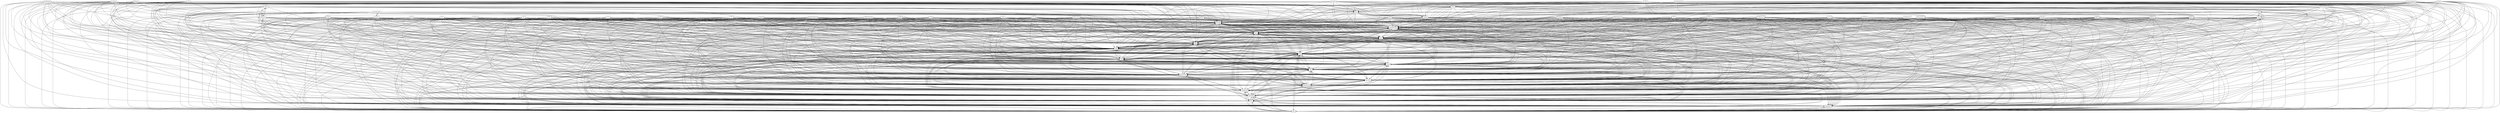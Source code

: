 digraph{
graph [rankdir=TB];
node [shape=box];
edge [arrowhead=normal];
0[label="Format",]
1[label="Search",]
2[label="HTTP",]
3[label="EditPreferences",]
4[label="VCD",]
5[label="OGG",]
6[label="DV",]
7[label="DivX",]
8[label="SeTtings",]
9[label="Fast",]
10[label="MediaDatabase",]
11[label="SUBRip",]
12[label="Add",]
13[label="SelectChapter",]
14[label="SUBViewer",]
15[label="HTwoSixFour",]
16[label="Play",]
17[label="VideoPlayer",]
18[label="WAV",]
19[label="DVDVideo",]
20[label="MJPEG",]
21[label="Slow",]
22[label="AVI",]
23[label="MPEG_Zero",]
24[label="Color",]
25[label="Plugins",]
26[label="InputMedia",]
27[label="VPlayer",]
28[label="VideoFormat",]
29[label="Playlist",]
30[label="SVCD",]
31[label="Arial",]
32[label="RemoteControl",]
33[label="ImageControl",]
34[label="Execution",]
35[label="UDPUnicast",]
36[label="UDPMulticast",]
37[label="Lighting",]
38[label="Courier",]
39[label="InputFormat",]
40[label="Classify",]
41[label="Stop",]
42[label="Control",]
43[label="View",]
44[label="Time",]
45[label="Font",]
46[label="MPEG",]
47[label="ASFWMVWMA",]
48[label="Remove",]
49[label="Apply",]
50[label="Download",]
51[label="MMS",]
52[label="Subtitle",]
53[label="Seek",]
54[label="Input",]
55[label="Skin",]
56[label="FLV",]
57[label="XViD",]
58[label="File",]
59[label="CinePak",]
60[label="MPFour",]
61[label="MPEGencoder",]
62[label="DVB",]
63[label="TCP",]
64[label="WMV",]
65[label="Next",]
66[label="USF",]
67[label="Pause",]
68[label="Sami",]
69[label="ClosedCaption",]
70[label="TimesNewRoman",]
0->8[label="",]
0->10[label="",]
0->16[label="",]
0->17[label="",]
0->24[label="",]
0->26[label="",]
0->28[label="",]
0->33[label="",]
0->34[label="",]
0->39[label="",]
0->41[label="",]
0->42[label="",]
0->43[label="",]
0->44[label="",]
0->45[label="",]
0->52[label="",]
0->53[label="",]
0->54[label="",]
0->65[label="",]
0->67[label="",]
1->8[label="",]
1->10[label="",]
1->16[label="",]
1->17[label="",]
1->24[label="",]
1->26[label="",]
1->28[label="",]
1->33[label="",]
1->34[label="",]
1->39[label="",]
1->41[label="",]
1->42[label="",]
1->43[label="",]
1->44[label="",]
1->53[label="",]
1->54[label="",]
1->65[label="",]
1->67[label="",]
2->8[label="",]
2->10[label="",]
2->16[label="",]
2->17[label="",]
2->24[label="",]
2->26[label="",]
2->28[label="",]
2->33[label="",]
2->34[label="",]
2->39[label="",]
2->41[label="",]
2->42[label="",]
2->43[label="",]
2->44[label="",]
2->53[label="",]
2->54[label="",]
2->65[label="",]
2->67[label="",]
3->8[label="",]
3->10[label="",]
3->16[label="",]
3->17[label="",]
3->24[label="",]
3->26[label="",]
3->28[label="",]
3->33[label="",]
3->34[label="",]
3->39[label="",]
3->41[label="",]
3->42[label="",]
3->43[label="",]
3->44[label="",]
3->53[label="",]
3->54[label="",]
3->65[label="",]
3->67[label="",]
4->8[label="",]
4->10[label="",]
4->16[label="",]
4->17[label="",]
4->24[label="",]
4->26[label="",]
4->28[label="",]
4->33[label="",]
4->34[label="",]
4->39[label="",]
4->41[label="",]
4->42[label="",]
4->43[label="",]
4->44[label="",]
4->53[label="",]
4->54[label="",]
4->65[label="",]
4->67[label="",]
5->8[label="",]
5->10[label="",]
5->16[label="",]
5->17[label="",]
5->24[label="",]
5->26[label="",]
5->28[label="",]
5->33[label="",]
5->34[label="",]
5->39[label="",]
5->41[label="",]
5->42[label="",]
5->43[label="",]
5->44[label="",]
5->53[label="",]
5->54[label="",]
5->65[label="",]
5->67[label="",]
6->8[label="",]
6->10[label="",]
6->16[label="",]
6->17[label="",]
6->24[label="",]
6->26[label="",]
6->28[label="",]
6->33[label="",]
6->34[label="",]
6->39[label="",]
6->41[label="",]
6->42[label="",]
6->43[label="",]
6->44[label="",]
6->53[label="",]
6->54[label="",]
6->65[label="",]
6->67[label="",]
7->8[label="",]
7->10[label="",]
7->16[label="",]
7->17[label="",]
7->24[label="",]
7->26[label="",]
7->28[label="",]
7->33[label="",]
7->34[label="",]
7->39[label="",]
7->41[label="",]
7->42[label="",]
7->43[label="",]
7->44[label="",]
7->53[label="",]
7->54[label="",]
7->65[label="",]
7->67[label="",]
8->10[label="",]
8->16[label="",]
8->17[label="",]
8->24[label="",]
8->26[label="",]
8->28[label="",]
8->33[label="",]
8->34[label="",]
8->39[label="",]
8->41[label="",]
8->42[label="",]
8->43[label="",]
8->44[label="",]
8->53[label="",]
8->54[label="",]
8->65[label="",]
8->67[label="",]
9->8[label="",]
9->10[label="",]
9->16[label="",]
9->17[label="",]
9->24[label="",]
9->26[label="",]
9->28[label="",]
9->33[label="",]
9->34[label="",]
9->39[label="",]
9->41[label="",]
9->42[label="",]
9->43[label="",]
9->44[label="",]
9->53[label="",]
9->54[label="",]
9->65[label="",]
9->67[label="",]
10->8[label="",]
10->16[label="",]
10->17[label="",]
10->24[label="",]
10->26[label="",]
10->28[label="",]
10->33[label="",]
10->34[label="",]
10->39[label="",]
10->41[label="",]
10->42[label="",]
10->43[label="",]
10->44[label="",]
10->53[label="",]
10->54[label="",]
10->65[label="",]
10->67[label="",]
11->0[label="",]
11->8[label="",]
11->10[label="",]
11->16[label="",]
11->17[label="",]
11->24[label="",]
11->26[label="",]
11->28[label="",]
11->33[label="",]
11->34[label="",]
11->39[label="",]
11->41[label="",]
11->42[label="",]
11->43[label="",]
11->44[label="",]
11->45[label="",]
11->52[label="",]
11->53[label="",]
11->54[label="",]
11->65[label="",]
11->67[label="",]
12->8[label="",]
12->10[label="",]
12->16[label="",]
12->17[label="",]
12->24[label="",]
12->25[label="",]
12->26[label="",]
12->28[label="",]
12->33[label="",]
12->34[label="",]
12->39[label="",]
12->41[label="",]
12->42[label="",]
12->43[label="",]
12->44[label="",]
12->48[label="",]
12->53[label="",]
12->54[label="",]
12->65[label="",]
12->67[label="",]
13->8[label="",]
13->10[label="",]
13->16[label="",]
13->17[label="",]
13->24[label="",]
13->26[label="",]
13->28[label="",]
13->29[label="",]
13->33[label="",]
13->34[label="",]
13->39[label="",]
13->41[label="",]
13->42[label="",]
13->43[label="",]
13->44[label="",]
13->53[label="",]
13->54[label="",]
13->65[label="",]
13->67[label="",]
14->0[label="",]
14->8[label="",]
14->10[label="",]
14->16[label="",]
14->17[label="",]
14->24[label="",]
14->26[label="",]
14->28[label="",]
14->33[label="",]
14->34[label="",]
14->39[label="",]
14->41[label="",]
14->42[label="",]
14->43[label="",]
14->44[label="",]
14->45[label="",]
14->52[label="",]
14->53[label="",]
14->54[label="",]
14->65[label="",]
14->67[label="",]
15->8[label="",]
15->10[label="",]
15->16[label="",]
15->17[label="",]
15->24[label="",]
15->26[label="",]
15->28[label="",]
15->33[label="",]
15->34[label="",]
15->39[label="",]
15->41[label="",]
15->42[label="",]
15->43[label="",]
15->44[label="",]
15->53[label="",]
15->54[label="",]
15->65[label="",]
15->67[label="",]
16->8[label="",]
16->10[label="",]
16->17[label="",]
16->24[label="",]
16->26[label="",]
16->28[label="",]
16->33[label="",]
16->34[label="",]
16->39[label="",]
16->41[label="",]
16->42[label="",]
16->43[label="",]
16->44[label="",]
16->53[label="",]
16->54[label="",]
16->65[label="",]
16->67[label="",]
17->8[label="",]
17->10[label="",]
17->16[label="",]
17->24[label="",]
17->26[label="",]
17->28[label="",]
17->33[label="",]
17->34[label="",]
17->39[label="",]
17->41[label="",]
17->42[label="",]
17->43[label="",]
17->44[label="",]
17->53[label="",]
17->54[label="",]
17->65[label="",]
17->67[label="",]
18->8[label="",]
18->10[label="",]
18->16[label="",]
18->17[label="",]
18->24[label="",]
18->26[label="",]
18->28[label="",]
18->33[label="",]
18->34[label="",]
18->39[label="",]
18->41[label="",]
18->42[label="",]
18->43[label="",]
18->44[label="",]
18->53[label="",]
18->54[label="",]
18->65[label="",]
18->67[label="",]
19->8[label="",]
19->10[label="",]
19->16[label="",]
19->17[label="",]
19->24[label="",]
19->26[label="",]
19->28[label="",]
19->33[label="",]
19->34[label="",]
19->39[label="",]
19->41[label="",]
19->42[label="",]
19->43[label="",]
19->44[label="",]
19->53[label="",]
19->54[label="",]
19->65[label="",]
19->67[label="",]
20->8[label="",]
20->10[label="",]
20->16[label="",]
20->17[label="",]
20->24[label="",]
20->26[label="",]
20->28[label="",]
20->33[label="",]
20->34[label="",]
20->39[label="",]
20->41[label="",]
20->42[label="",]
20->43[label="",]
20->44[label="",]
20->53[label="",]
20->54[label="",]
20->65[label="",]
20->67[label="",]
21->8[label="",]
21->10[label="",]
21->16[label="",]
21->17[label="",]
21->24[label="",]
21->26[label="",]
21->28[label="",]
21->33[label="",]
21->34[label="",]
21->39[label="",]
21->41[label="",]
21->42[label="",]
21->43[label="",]
21->44[label="",]
21->53[label="",]
21->54[label="",]
21->65[label="",]
21->67[label="",]
22->8[label="",]
22->10[label="",]
22->16[label="",]
22->17[label="",]
22->24[label="",]
22->26[label="",]
22->28[label="",]
22->33[label="",]
22->34[label="",]
22->39[label="",]
22->41[label="",]
22->42[label="",]
22->43[label="",]
22->44[label="",]
22->53[label="",]
22->54[label="",]
22->65[label="",]
22->67[label="",]
23->8[label="",]
23->10[label="",]
23->16[label="",]
23->17[label="",]
23->24[label="",]
23->26[label="",]
23->28[label="",]
23->33[label="",]
23->34[label="",]
23->39[label="",]
23->41[label="",]
23->42[label="",]
23->43[label="",]
23->44[label="",]
23->53[label="",]
23->54[label="",]
23->65[label="",]
23->67[label="",]
24->8[label="",]
24->10[label="",]
24->16[label="",]
24->17[label="",]
24->26[label="",]
24->28[label="",]
24->33[label="",]
24->34[label="",]
24->39[label="",]
24->41[label="",]
24->42[label="",]
24->43[label="",]
24->44[label="",]
24->53[label="",]
24->54[label="",]
24->65[label="",]
24->67[label="",]
25->8[label="",]
25->10[label="",]
25->12[label="",]
25->16[label="",]
25->17[label="",]
25->24[label="",]
25->26[label="",]
25->28[label="",]
25->33[label="",]
25->34[label="",]
25->39[label="",]
25->41[label="",]
25->42[label="",]
25->43[label="",]
25->44[label="",]
25->48[label="",]
25->53[label="",]
25->54[label="",]
25->65[label="",]
25->67[label="",]
26->8[label="",]
26->10[label="",]
26->16[label="",]
26->17[label="",]
26->24[label="",]
26->28[label="",]
26->33[label="",]
26->34[label="",]
26->39[label="",]
26->41[label="",]
26->42[label="",]
26->43[label="",]
26->44[label="",]
26->53[label="",]
26->54[label="",]
26->65[label="",]
26->67[label="",]
27->0[label="",]
27->8[label="",]
27->10[label="",]
27->16[label="",]
27->17[label="",]
27->24[label="",]
27->26[label="",]
27->28[label="",]
27->33[label="",]
27->34[label="",]
27->39[label="",]
27->41[label="",]
27->42[label="",]
27->43[label="",]
27->44[label="",]
27->45[label="",]
27->52[label="",]
27->53[label="",]
27->54[label="",]
27->65[label="",]
27->67[label="",]
28->8[label="",]
28->10[label="",]
28->16[label="",]
28->17[label="",]
28->24[label="",]
28->26[label="",]
28->33[label="",]
28->34[label="",]
28->39[label="",]
28->41[label="",]
28->42[label="",]
28->43[label="",]
28->44[label="",]
28->53[label="",]
28->54[label="",]
28->65[label="",]
28->67[label="",]
29->8[label="",]
29->10[label="",]
29->13[label="",]
29->16[label="",]
29->17[label="",]
29->24[label="",]
29->26[label="",]
29->28[label="",]
29->33[label="",]
29->34[label="",]
29->39[label="",]
29->41[label="",]
29->42[label="",]
29->43[label="",]
29->44[label="",]
29->53[label="",]
29->54[label="",]
29->65[label="",]
29->67[label="",]
30->8[label="",]
30->10[label="",]
30->16[label="",]
30->17[label="",]
30->24[label="",]
30->26[label="",]
30->28[label="",]
30->33[label="",]
30->34[label="",]
30->39[label="",]
30->41[label="",]
30->42[label="",]
30->43[label="",]
30->44[label="",]
30->53[label="",]
30->54[label="",]
30->65[label="",]
30->67[label="",]
31->0[label="",]
31->8[label="",]
31->10[label="",]
31->16[label="",]
31->17[label="",]
31->24[label="",]
31->26[label="",]
31->28[label="",]
31->33[label="",]
31->34[label="",]
31->39[label="",]
31->41[label="",]
31->42[label="",]
31->43[label="",]
31->44[label="",]
31->45[label="",]
31->52[label="",]
31->53[label="",]
31->54[label="",]
31->65[label="",]
31->67[label="",]
32->8[label="",]
32->10[label="",]
32->16[label="",]
32->17[label="",]
32->24[label="",]
32->26[label="",]
32->28[label="",]
32->33[label="",]
32->34[label="",]
32->39[label="",]
32->41[label="",]
32->42[label="",]
32->43[label="",]
32->44[label="",]
32->53[label="",]
32->54[label="",]
32->65[label="",]
32->67[label="",]
33->8[label="",]
33->10[label="",]
33->16[label="",]
33->17[label="",]
33->24[label="",]
33->26[label="",]
33->28[label="",]
33->34[label="",]
33->39[label="",]
33->41[label="",]
33->42[label="",]
33->43[label="",]
33->44[label="",]
33->53[label="",]
33->54[label="",]
33->65[label="",]
33->67[label="",]
34->8[label="",]
34->10[label="",]
34->16[label="",]
34->17[label="",]
34->24[label="",]
34->26[label="",]
34->28[label="",]
34->33[label="",]
34->39[label="",]
34->41[label="",]
34->42[label="",]
34->43[label="",]
34->44[label="",]
34->53[label="",]
34->54[label="",]
34->65[label="",]
34->67[label="",]
35->8[label="",]
35->10[label="",]
35->16[label="",]
35->17[label="",]
35->24[label="",]
35->26[label="",]
35->28[label="",]
35->33[label="",]
35->34[label="",]
35->39[label="",]
35->41[label="",]
35->42[label="",]
35->43[label="",]
35->44[label="",]
35->53[label="",]
35->54[label="",]
35->65[label="",]
35->67[label="",]
36->8[label="",]
36->10[label="",]
36->16[label="",]
36->17[label="",]
36->24[label="",]
36->26[label="",]
36->28[label="",]
36->33[label="",]
36->34[label="",]
36->39[label="",]
36->41[label="",]
36->42[label="",]
36->43[label="",]
36->44[label="",]
36->53[label="",]
36->54[label="",]
36->65[label="",]
36->67[label="",]
37->8[label="",]
37->10[label="",]
37->16[label="",]
37->17[label="",]
37->24[label="",]
37->26[label="",]
37->28[label="",]
37->33[label="",]
37->34[label="",]
37->39[label="",]
37->41[label="",]
37->42[label="",]
37->43[label="",]
37->44[label="",]
37->53[label="",]
37->54[label="",]
37->65[label="",]
37->67[label="",]
38->0[label="",]
38->8[label="",]
38->10[label="",]
38->16[label="",]
38->17[label="",]
38->24[label="",]
38->26[label="",]
38->28[label="",]
38->33[label="",]
38->34[label="",]
38->39[label="",]
38->41[label="",]
38->42[label="",]
38->43[label="",]
38->44[label="",]
38->45[label="",]
38->52[label="",]
38->53[label="",]
38->54[label="",]
38->65[label="",]
38->67[label="",]
39->8[label="",]
39->10[label="",]
39->16[label="",]
39->17[label="",]
39->24[label="",]
39->26[label="",]
39->28[label="",]
39->33[label="",]
39->34[label="",]
39->41[label="",]
39->42[label="",]
39->43[label="",]
39->44[label="",]
39->53[label="",]
39->54[label="",]
39->65[label="",]
39->67[label="",]
40->8[label="",]
40->10[label="",]
40->16[label="",]
40->17[label="",]
40->24[label="",]
40->26[label="",]
40->28[label="",]
40->33[label="",]
40->34[label="",]
40->39[label="",]
40->41[label="",]
40->42[label="",]
40->43[label="",]
40->44[label="",]
40->53[label="",]
40->54[label="",]
40->65[label="",]
40->67[label="",]
41->8[label="",]
41->10[label="",]
41->16[label="",]
41->17[label="",]
41->24[label="",]
41->26[label="",]
41->28[label="",]
41->33[label="",]
41->34[label="",]
41->39[label="",]
41->42[label="",]
41->43[label="",]
41->44[label="",]
41->53[label="",]
41->54[label="",]
41->65[label="",]
41->67[label="",]
42->8[label="",]
42->10[label="",]
42->16[label="",]
42->17[label="",]
42->24[label="",]
42->26[label="",]
42->28[label="",]
42->33[label="",]
42->34[label="",]
42->39[label="",]
42->41[label="",]
42->43[label="",]
42->44[label="",]
42->53[label="",]
42->54[label="",]
42->65[label="",]
42->67[label="",]
43->8[label="",]
43->10[label="",]
43->16[label="",]
43->17[label="",]
43->24[label="",]
43->26[label="",]
43->28[label="",]
43->33[label="",]
43->34[label="",]
43->39[label="",]
43->41[label="",]
43->42[label="",]
43->44[label="",]
43->53[label="",]
43->54[label="",]
43->65[label="",]
43->67[label="",]
44->8[label="",]
44->10[label="",]
44->16[label="",]
44->17[label="",]
44->24[label="",]
44->26[label="",]
44->28[label="",]
44->33[label="",]
44->34[label="",]
44->39[label="",]
44->41[label="",]
44->42[label="",]
44->43[label="",]
44->53[label="",]
44->54[label="",]
44->65[label="",]
44->67[label="",]
45->0[label="",]
45->8[label="",]
45->10[label="",]
45->16[label="",]
45->17[label="",]
45->24[label="",]
45->26[label="",]
45->28[label="",]
45->33[label="",]
45->34[label="",]
45->39[label="",]
45->41[label="",]
45->42[label="",]
45->43[label="",]
45->44[label="",]
45->52[label="",]
45->53[label="",]
45->54[label="",]
45->65[label="",]
45->67[label="",]
46->8[label="",]
46->10[label="",]
46->16[label="",]
46->17[label="",]
46->24[label="",]
46->26[label="",]
46->28[label="",]
46->33[label="",]
46->34[label="",]
46->39[label="",]
46->41[label="",]
46->42[label="",]
46->43[label="",]
46->44[label="",]
46->53[label="",]
46->54[label="",]
46->65[label="",]
46->67[label="",]
47->8[label="",]
47->10[label="",]
47->16[label="",]
47->17[label="",]
47->24[label="",]
47->26[label="",]
47->28[label="",]
47->33[label="",]
47->34[label="",]
47->39[label="",]
47->41[label="",]
47->42[label="",]
47->43[label="",]
47->44[label="",]
47->53[label="",]
47->54[label="",]
47->65[label="",]
47->67[label="",]
48->8[label="",]
48->10[label="",]
48->12[label="",]
48->16[label="",]
48->17[label="",]
48->24[label="",]
48->25[label="",]
48->26[label="",]
48->28[label="",]
48->33[label="",]
48->34[label="",]
48->39[label="",]
48->41[label="",]
48->42[label="",]
48->43[label="",]
48->44[label="",]
48->53[label="",]
48->54[label="",]
48->65[label="",]
48->67[label="",]
49->8[label="",]
49->10[label="",]
49->16[label="",]
49->17[label="",]
49->24[label="",]
49->26[label="",]
49->28[label="",]
49->33[label="",]
49->34[label="",]
49->39[label="",]
49->41[label="",]
49->42[label="",]
49->43[label="",]
49->44[label="",]
49->53[label="",]
49->54[label="",]
49->55[label="",]
49->65[label="",]
49->67[label="",]
50->8[label="",]
50->10[label="",]
50->16[label="",]
50->17[label="",]
50->24[label="",]
50->26[label="",]
50->28[label="",]
50->33[label="",]
50->34[label="",]
50->39[label="",]
50->41[label="",]
50->42[label="",]
50->43[label="",]
50->44[label="",]
50->49[label="",]
50->53[label="",]
50->54[label="",]
50->55[label="",]
50->65[label="",]
50->67[label="",]
51->8[label="",]
51->10[label="",]
51->16[label="",]
51->17[label="",]
51->24[label="",]
51->26[label="",]
51->28[label="",]
51->33[label="",]
51->34[label="",]
51->39[label="",]
51->41[label="",]
51->42[label="",]
51->43[label="",]
51->44[label="",]
51->53[label="",]
51->54[label="",]
51->65[label="",]
51->67[label="",]
52->0[label="",]
52->8[label="",]
52->10[label="",]
52->16[label="",]
52->17[label="",]
52->24[label="",]
52->26[label="",]
52->28[label="",]
52->33[label="",]
52->34[label="",]
52->39[label="",]
52->41[label="",]
52->42[label="",]
52->43[label="",]
52->44[label="",]
52->45[label="",]
52->53[label="",]
52->54[label="",]
52->65[label="",]
52->67[label="",]
53->8[label="",]
53->10[label="",]
53->16[label="",]
53->17[label="",]
53->24[label="",]
53->26[label="",]
53->28[label="",]
53->33[label="",]
53->34[label="",]
53->39[label="",]
53->41[label="",]
53->42[label="",]
53->43[label="",]
53->44[label="",]
53->54[label="",]
53->65[label="",]
53->67[label="",]
54->8[label="",]
54->10[label="",]
54->16[label="",]
54->17[label="",]
54->24[label="",]
54->26[label="",]
54->28[label="",]
54->33[label="",]
54->34[label="",]
54->39[label="",]
54->41[label="",]
54->42[label="",]
54->43[label="",]
54->44[label="",]
54->53[label="",]
54->65[label="",]
54->67[label="",]
55->8[label="",]
55->10[label="",]
55->16[label="",]
55->17[label="",]
55->24[label="",]
55->26[label="",]
55->28[label="",]
55->33[label="",]
55->34[label="",]
55->39[label="",]
55->41[label="",]
55->42[label="",]
55->43[label="",]
55->44[label="",]
55->49[label="",]
55->53[label="",]
55->54[label="",]
55->65[label="",]
55->67[label="",]
56->8[label="",]
56->10[label="",]
56->16[label="",]
56->17[label="",]
56->24[label="",]
56->26[label="",]
56->28[label="",]
56->33[label="",]
56->34[label="",]
56->39[label="",]
56->41[label="",]
56->42[label="",]
56->43[label="",]
56->44[label="",]
56->53[label="",]
56->54[label="",]
56->65[label="",]
56->67[label="",]
57->8[label="",]
57->10[label="",]
57->16[label="",]
57->17[label="",]
57->24[label="",]
57->26[label="",]
57->28[label="",]
57->33[label="",]
57->34[label="",]
57->39[label="",]
57->41[label="",]
57->42[label="",]
57->43[label="",]
57->44[label="",]
57->53[label="",]
57->54[label="",]
57->65[label="",]
57->67[label="",]
58->8[label="",]
58->10[label="",]
58->16[label="",]
58->17[label="",]
58->24[label="",]
58->26[label="",]
58->28[label="",]
58->33[label="",]
58->34[label="",]
58->39[label="",]
58->41[label="",]
58->42[label="",]
58->43[label="",]
58->44[label="",]
58->53[label="",]
58->54[label="",]
58->65[label="",]
58->67[label="",]
59->8[label="",]
59->10[label="",]
59->16[label="",]
59->17[label="",]
59->24[label="",]
59->26[label="",]
59->28[label="",]
59->33[label="",]
59->34[label="",]
59->39[label="",]
59->41[label="",]
59->42[label="",]
59->43[label="",]
59->44[label="",]
59->53[label="",]
59->54[label="",]
59->65[label="",]
59->67[label="",]
60->8[label="",]
60->10[label="",]
60->16[label="",]
60->17[label="",]
60->24[label="",]
60->26[label="",]
60->28[label="",]
60->33[label="",]
60->34[label="",]
60->39[label="",]
60->41[label="",]
60->42[label="",]
60->43[label="",]
60->44[label="",]
60->53[label="",]
60->54[label="",]
60->65[label="",]
60->67[label="",]
61->8[label="",]
61->10[label="",]
61->16[label="",]
61->17[label="",]
61->24[label="",]
61->26[label="",]
61->28[label="",]
61->33[label="",]
61->34[label="",]
61->39[label="",]
61->41[label="",]
61->42[label="",]
61->43[label="",]
61->44[label="",]
61->53[label="",]
61->54[label="",]
61->65[label="",]
61->67[label="",]
62->8[label="",]
62->10[label="",]
62->16[label="",]
62->17[label="",]
62->24[label="",]
62->26[label="",]
62->28[label="",]
62->33[label="",]
62->34[label="",]
62->39[label="",]
62->41[label="",]
62->42[label="",]
62->43[label="",]
62->44[label="",]
62->53[label="",]
62->54[label="",]
62->65[label="",]
62->67[label="",]
63->8[label="",]
63->10[label="",]
63->16[label="",]
63->17[label="",]
63->24[label="",]
63->26[label="",]
63->28[label="",]
63->33[label="",]
63->34[label="",]
63->39[label="",]
63->41[label="",]
63->42[label="",]
63->43[label="",]
63->44[label="",]
63->53[label="",]
63->54[label="",]
63->65[label="",]
63->67[label="",]
64->8[label="",]
64->10[label="",]
64->16[label="",]
64->17[label="",]
64->24[label="",]
64->26[label="",]
64->28[label="",]
64->33[label="",]
64->34[label="",]
64->39[label="",]
64->41[label="",]
64->42[label="",]
64->43[label="",]
64->44[label="",]
64->53[label="",]
64->54[label="",]
64->65[label="",]
64->67[label="",]
65->8[label="",]
65->10[label="",]
65->16[label="",]
65->17[label="",]
65->24[label="",]
65->26[label="",]
65->28[label="",]
65->33[label="",]
65->34[label="",]
65->39[label="",]
65->41[label="",]
65->42[label="",]
65->43[label="",]
65->44[label="",]
65->53[label="",]
65->54[label="",]
65->67[label="",]
66->0[label="",]
66->8[label="",]
66->10[label="",]
66->16[label="",]
66->17[label="",]
66->24[label="",]
66->26[label="",]
66->28[label="",]
66->33[label="",]
66->34[label="",]
66->39[label="",]
66->41[label="",]
66->42[label="",]
66->43[label="",]
66->44[label="",]
66->45[label="",]
66->52[label="",]
66->53[label="",]
66->54[label="",]
66->65[label="",]
66->67[label="",]
67->8[label="",]
67->10[label="",]
67->16[label="",]
67->17[label="",]
67->24[label="",]
67->26[label="",]
67->28[label="",]
67->33[label="",]
67->34[label="",]
67->39[label="",]
67->41[label="",]
67->42[label="",]
67->43[label="",]
67->44[label="",]
67->53[label="",]
67->54[label="",]
67->65[label="",]
68->0[label="",]
68->8[label="",]
68->10[label="",]
68->16[label="",]
68->17[label="",]
68->24[label="",]
68->26[label="",]
68->28[label="",]
68->33[label="",]
68->34[label="",]
68->39[label="",]
68->41[label="",]
68->42[label="",]
68->43[label="",]
68->44[label="",]
68->45[label="",]
68->52[label="",]
68->53[label="",]
68->54[label="",]
68->65[label="",]
68->67[label="",]
69->0[label="",]
69->8[label="",]
69->10[label="",]
69->16[label="",]
69->17[label="",]
69->24[label="",]
69->26[label="",]
69->28[label="",]
69->33[label="",]
69->34[label="",]
69->39[label="",]
69->41[label="",]
69->42[label="",]
69->43[label="",]
69->44[label="",]
69->45[label="",]
69->52[label="",]
69->53[label="",]
69->54[label="",]
69->65[label="",]
69->67[label="",]
70->0[label="",]
70->8[label="",]
70->10[label="",]
70->16[label="",]
70->17[label="",]
70->24[label="",]
70->26[label="",]
70->28[label="",]
70->33[label="",]
70->34[label="",]
70->39[label="",]
70->41[label="",]
70->42[label="",]
70->43[label="",]
70->44[label="",]
70->45[label="",]
70->52[label="",]
70->53[label="",]
70->54[label="",]
70->65[label="",]
70->67[label="",]
}
